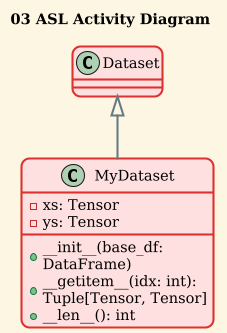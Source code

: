@startuml 03_asl_class
!theme sunlust
title 03 ASL Activity Diagram
class MyDataset {
  - xs: Tensor
  - ys: Tensor
  + __init__(base_df: DataFrame)
  + __getitem__(idx: int): Tuple[Tensor, Tensor]
  + __len__(): int
}

Dataset <|-- MyDataset
@enduml
